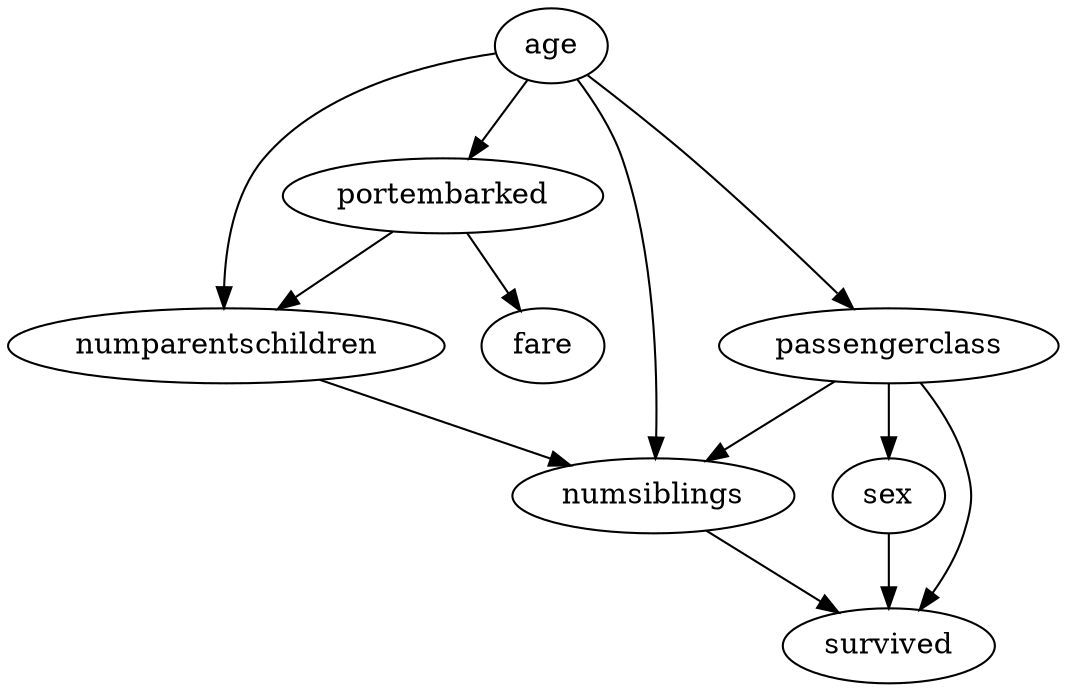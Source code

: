 digraph G {
    age -> portembarked;
    age -> numparentschildren;
    age -> passengerclass;
    age -> numsiblings;
    portembarked -> fare;
    portembarked -> numparentschildren;
    numparentschildren -> numsiblings;
    passengerclass -> sex;
    passengerclass -> numsiblings;
    passengerclass -> survived;
    sex -> survived;
    numsiblings -> survived;
}
